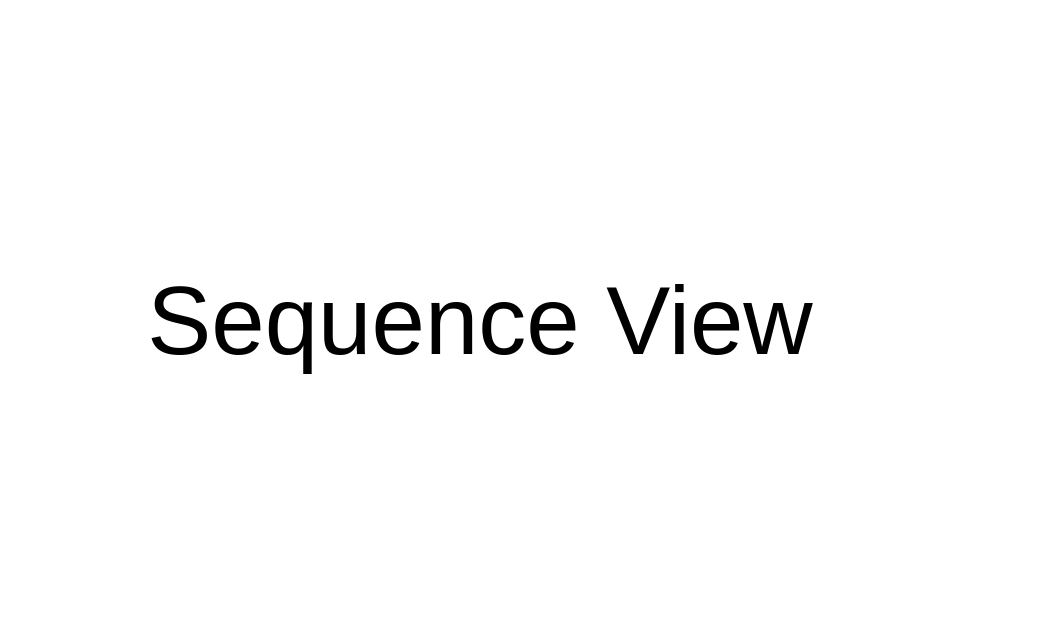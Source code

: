 <mxfile compressed="false" version="18.0.8" type="google">
  <diagram id="M0ApvNSCdlNE9DY_tU8s" name="SEQUENCE VIEW">
    <mxGraphModel grid="1" page="1" gridSize="10" guides="1" tooltips="1" connect="1" arrows="1" fold="1" pageScale="1" pageWidth="827" pageHeight="1169" math="0" shadow="0">
      <root>
        <mxCell id="1WxKv-yZE6tR2X9sKSKa-0" />
        <mxCell id="1WxKv-yZE6tR2X9sKSKa-1" value="Title" parent="1WxKv-yZE6tR2X9sKSKa-0" />
        <mxCell id="jhuG6KZ-VXjsZxgpJFv9-1" value="Sequence View" style="text;html=1;strokeColor=none;fillColor=none;align=center;verticalAlign=middle;whiteSpace=wrap;rounded=0;fontSize=48;opacity=30;" vertex="1" parent="1WxKv-yZE6tR2X9sKSKa-1">
          <mxGeometry x="160" y="200" width="480" height="320" as="geometry" />
        </mxCell>
        <mxCell id="MogdZUHXKiyMgMLu8jOa-0" value="About" parent="1WxKv-yZE6tR2X9sKSKa-0" />
        <UserObject label="" tooltip="ABOUT&#xa;&#xa;Diagrams to show Sequences/Workflows required to manage Core Entities." id="eiTg85NBGL8jX2J6ZrZ2-0">
          <mxCell style="shape=image;html=1;verticalAlign=top;verticalLabelPosition=bottom;labelBackgroundColor=#ffffff;imageAspect=0;aspect=fixed;image=https://cdn1.iconfinder.com/data/icons/hawcons/32/699014-icon-28-information-128.png;shadow=0;dashed=0;fontFamily=Helvetica;fontSize=12;fontColor=#000000;align=center;strokeColor=#000000;fillColor=#505050;dashPattern=1 1;" vertex="1" parent="MogdZUHXKiyMgMLu8jOa-0">
            <mxGeometry x="660" y="380" width="20" height="20" as="geometry" />
          </mxCell>
        </UserObject>
      </root>
    </mxGraphModel>
  </diagram>
</mxfile>
